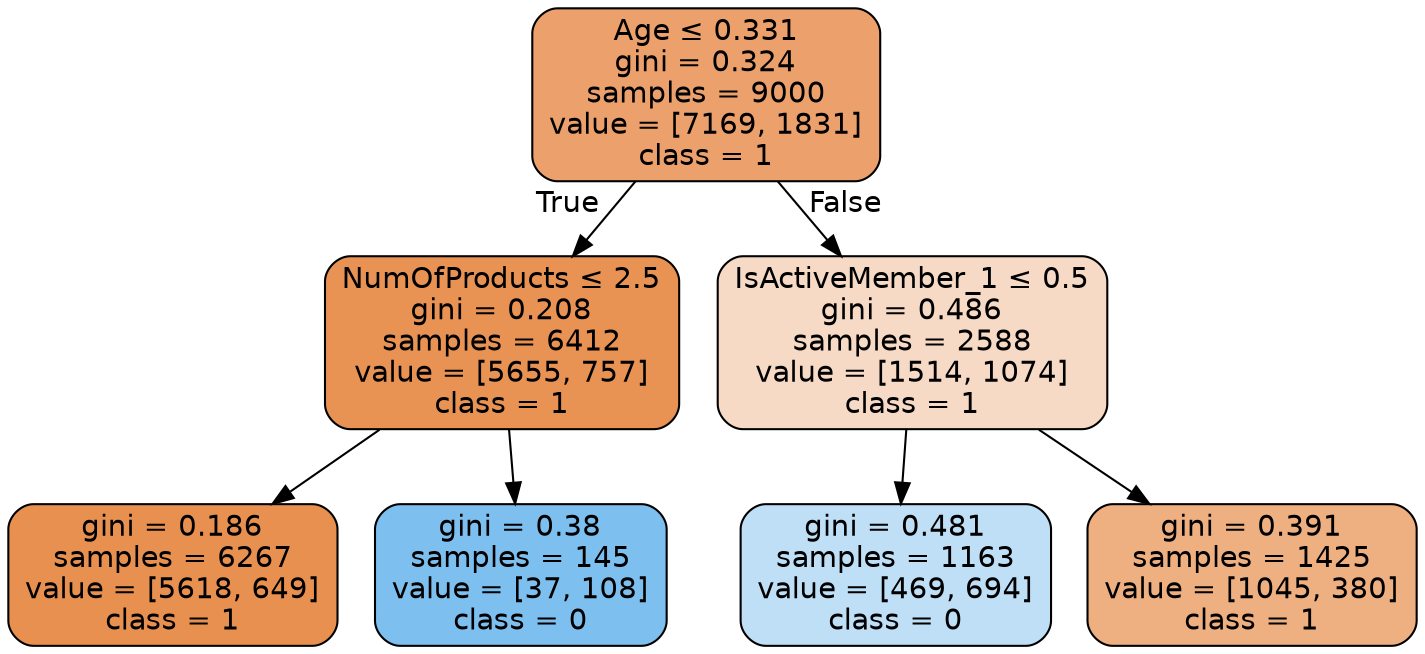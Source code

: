 digraph Tree {
node [shape=box, style="filled, rounded", color="black", fontname="helvetica"] ;
edge [fontname="helvetica"] ;
0 [label=<Age &le; 0.331<br/>gini = 0.324<br/>samples = 9000<br/>value = [7169, 1831]<br/>class = 1>, fillcolor="#eca16c"] ;
1 [label=<NumOfProducts &le; 2.5<br/>gini = 0.208<br/>samples = 6412<br/>value = [5655, 757]<br/>class = 1>, fillcolor="#e89254"] ;
0 -> 1 [labeldistance=2.5, labelangle=45, headlabel="True"] ;
2 [label=<gini = 0.186<br/>samples = 6267<br/>value = [5618, 649]<br/>class = 1>, fillcolor="#e89050"] ;
1 -> 2 ;
3 [label=<gini = 0.38<br/>samples = 145<br/>value = [37, 108]<br/>class = 0>, fillcolor="#7dbfee"] ;
1 -> 3 ;
4 [label=<IsActiveMember_1 &le; 0.5<br/>gini = 0.486<br/>samples = 2588<br/>value = [1514, 1074]<br/>class = 1>, fillcolor="#f7dac5"] ;
0 -> 4 [labeldistance=2.5, labelangle=-45, headlabel="False"] ;
5 [label=<gini = 0.481<br/>samples = 1163<br/>value = [469, 694]<br/>class = 0>, fillcolor="#bfdff7"] ;
4 -> 5 ;
6 [label=<gini = 0.391<br/>samples = 1425<br/>value = [1045, 380]<br/>class = 1>, fillcolor="#eeaf81"] ;
4 -> 6 ;
}